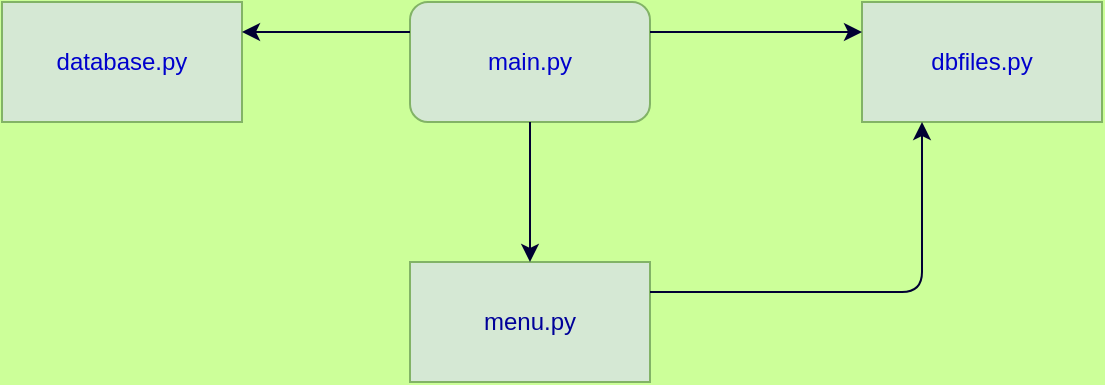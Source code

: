 <mxfile>
    <diagram id="ehEkr4yMbcFtfLdSAqli" name="Страница 1">
        <mxGraphModel dx="760" dy="563" grid="1" gridSize="10" guides="1" tooltips="1" connect="1" arrows="1" fold="1" page="1" pageScale="1" pageWidth="827" pageHeight="1169" background="#CCFF99" math="0" shadow="0">
            <root>
                <mxCell id="0"/>
                <mxCell id="1" parent="0"/>
                <mxCell id="2" value="main.py" style="rounded=1;whiteSpace=wrap;html=1;fillColor=#d5e8d4;strokeColor=#82b366;fontColor=#0000CC;" vertex="1" parent="1">
                    <mxGeometry x="294" y="90" width="120" height="60" as="geometry"/>
                </mxCell>
                <mxCell id="3" value="menu.py" style="rounded=0;whiteSpace=wrap;html=1;fillColor=#d5e8d4;strokeColor=#82b366;fontColor=#000099;" vertex="1" parent="1">
                    <mxGeometry x="294" y="220" width="120" height="60" as="geometry"/>
                </mxCell>
                <mxCell id="4" value="database.py" style="rounded=0;whiteSpace=wrap;html=1;fillColor=#d5e8d4;strokeColor=#82b366;fontColor=#0000CC;" vertex="1" parent="1">
                    <mxGeometry x="90" y="90" width="120" height="60" as="geometry"/>
                </mxCell>
                <mxCell id="5" value="dbfiles.py" style="rounded=0;whiteSpace=wrap;html=1;fillColor=#d5e8d4;strokeColor=#82b366;fontColor=#0000CC;" vertex="1" parent="1">
                    <mxGeometry x="520" y="90" width="120" height="60" as="geometry"/>
                </mxCell>
                <mxCell id="6" value="" style="endArrow=classic;html=1;exitX=0.5;exitY=1;exitDx=0;exitDy=0;entryX=0.5;entryY=0;entryDx=0;entryDy=0;strokeColor=#000033;fillColor=#d5e8d4;" edge="1" parent="1" source="2" target="3">
                    <mxGeometry width="50" height="50" relative="1" as="geometry">
                        <mxPoint x="320" y="210" as="sourcePoint"/>
                        <mxPoint x="370" y="160" as="targetPoint"/>
                        <Array as="points"/>
                    </mxGeometry>
                </mxCell>
                <mxCell id="8" value="" style="endArrow=classic;html=1;entryX=0;entryY=0.25;entryDx=0;entryDy=0;exitX=1;exitY=0.25;exitDx=0;exitDy=0;strokeColor=#000033;fillColor=#d5e8d4;" edge="1" parent="1" source="2" target="5">
                    <mxGeometry width="50" height="50" relative="1" as="geometry">
                        <mxPoint x="414" y="110" as="sourcePoint"/>
                        <mxPoint x="464" y="60" as="targetPoint"/>
                    </mxGeometry>
                </mxCell>
                <mxCell id="10" value="" style="endArrow=classic;html=1;exitX=0;exitY=0.25;exitDx=0;exitDy=0;entryX=1;entryY=0.25;entryDx=0;entryDy=0;strokeColor=#000033;" edge="1" parent="1" source="2" target="4">
                    <mxGeometry width="50" height="50" relative="1" as="geometry">
                        <mxPoint x="360" y="320" as="sourcePoint"/>
                        <mxPoint x="410" y="270" as="targetPoint"/>
                    </mxGeometry>
                </mxCell>
                <mxCell id="12" value="" style="endArrow=classic;html=1;entryX=0.25;entryY=1;entryDx=0;entryDy=0;exitX=1;exitY=0.25;exitDx=0;exitDy=0;strokeColor=#000033;fillColor=#d5e8d4;" edge="1" parent="1" source="3" target="5">
                    <mxGeometry width="50" height="50" relative="1" as="geometry">
                        <mxPoint x="360" y="320" as="sourcePoint"/>
                        <mxPoint x="410" y="270" as="targetPoint"/>
                        <Array as="points">
                            <mxPoint x="550" y="235"/>
                        </Array>
                    </mxGeometry>
                </mxCell>
            </root>
        </mxGraphModel>
    </diagram>
</mxfile>